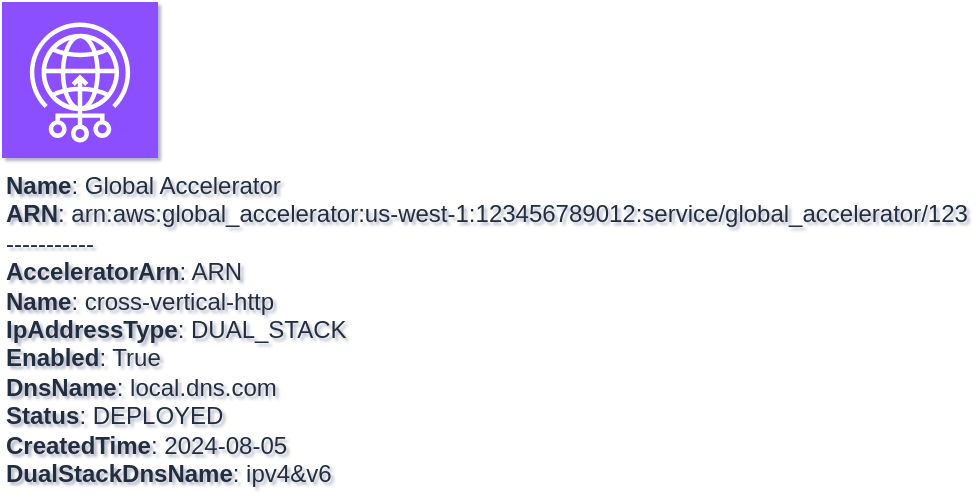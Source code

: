 <mxfile type="MultiCloud">
	<diagram id="diagram_1" name="AWS components">
		<mxGraphModel dx="1015" dy="661" grid="1" gridSize="10" guides="1" tooltips="1" connect="1" arrows="1" fold="1" page="1" pageScale="1" pageWidth="850" pageHeight="1100" math="0" shadow="1">
			<root>
				<mxCell id="0"/>
				<mxCell id="1" parent="0"/>
				<mxCell id="vertex:global_accelerator:arn:aws:global_accelerator:us-west-1:123456789012:service/global_accelerator/123" value="&lt;b&gt;Name&lt;/b&gt;: Global Accelerator&lt;BR&gt;&lt;b&gt;ARN&lt;/b&gt;: arn:aws:global_accelerator:us-west-1:123456789012:service/global_accelerator/123&lt;BR&gt;-----------&lt;BR&gt;&lt;b&gt;AcceleratorArn&lt;/b&gt;: ARN&lt;BR&gt;&lt;b&gt;Name&lt;/b&gt;: cross-vertical-http&lt;BR&gt;&lt;b&gt;IpAddressType&lt;/b&gt;: DUAL_STACK&lt;BR&gt;&lt;b&gt;Enabled&lt;/b&gt;: True&lt;BR&gt;&lt;b&gt;DnsName&lt;/b&gt;: local.dns.com&lt;BR&gt;&lt;b&gt;Status&lt;/b&gt;: DEPLOYED&lt;BR&gt;&lt;b&gt;CreatedTime&lt;/b&gt;: 2024-08-05&lt;BR&gt;&lt;b&gt;DualStackDnsName&lt;/b&gt;: ipv4&amp;v6" style="sketch=0;outlineConnect=0;fontColor=#232F3E;fillColor=#8C4FFF;strokeColor=#ffffff;dashed=0;verticalLabelPosition=bottom;verticalAlign=top;align=left;html=1;fontSize=12;fontStyle=0;aspect=fixed;shape=mxgraph.aws4.resourceIcon;resIcon=mxgraph.aws4.global_accelerator;" parent="1" vertex="1">
					<mxGeometry width="78" height="78" as="geometry"/>
				</mxCell>
			</root>
		</mxGraphModel>
	</diagram>
</mxfile>